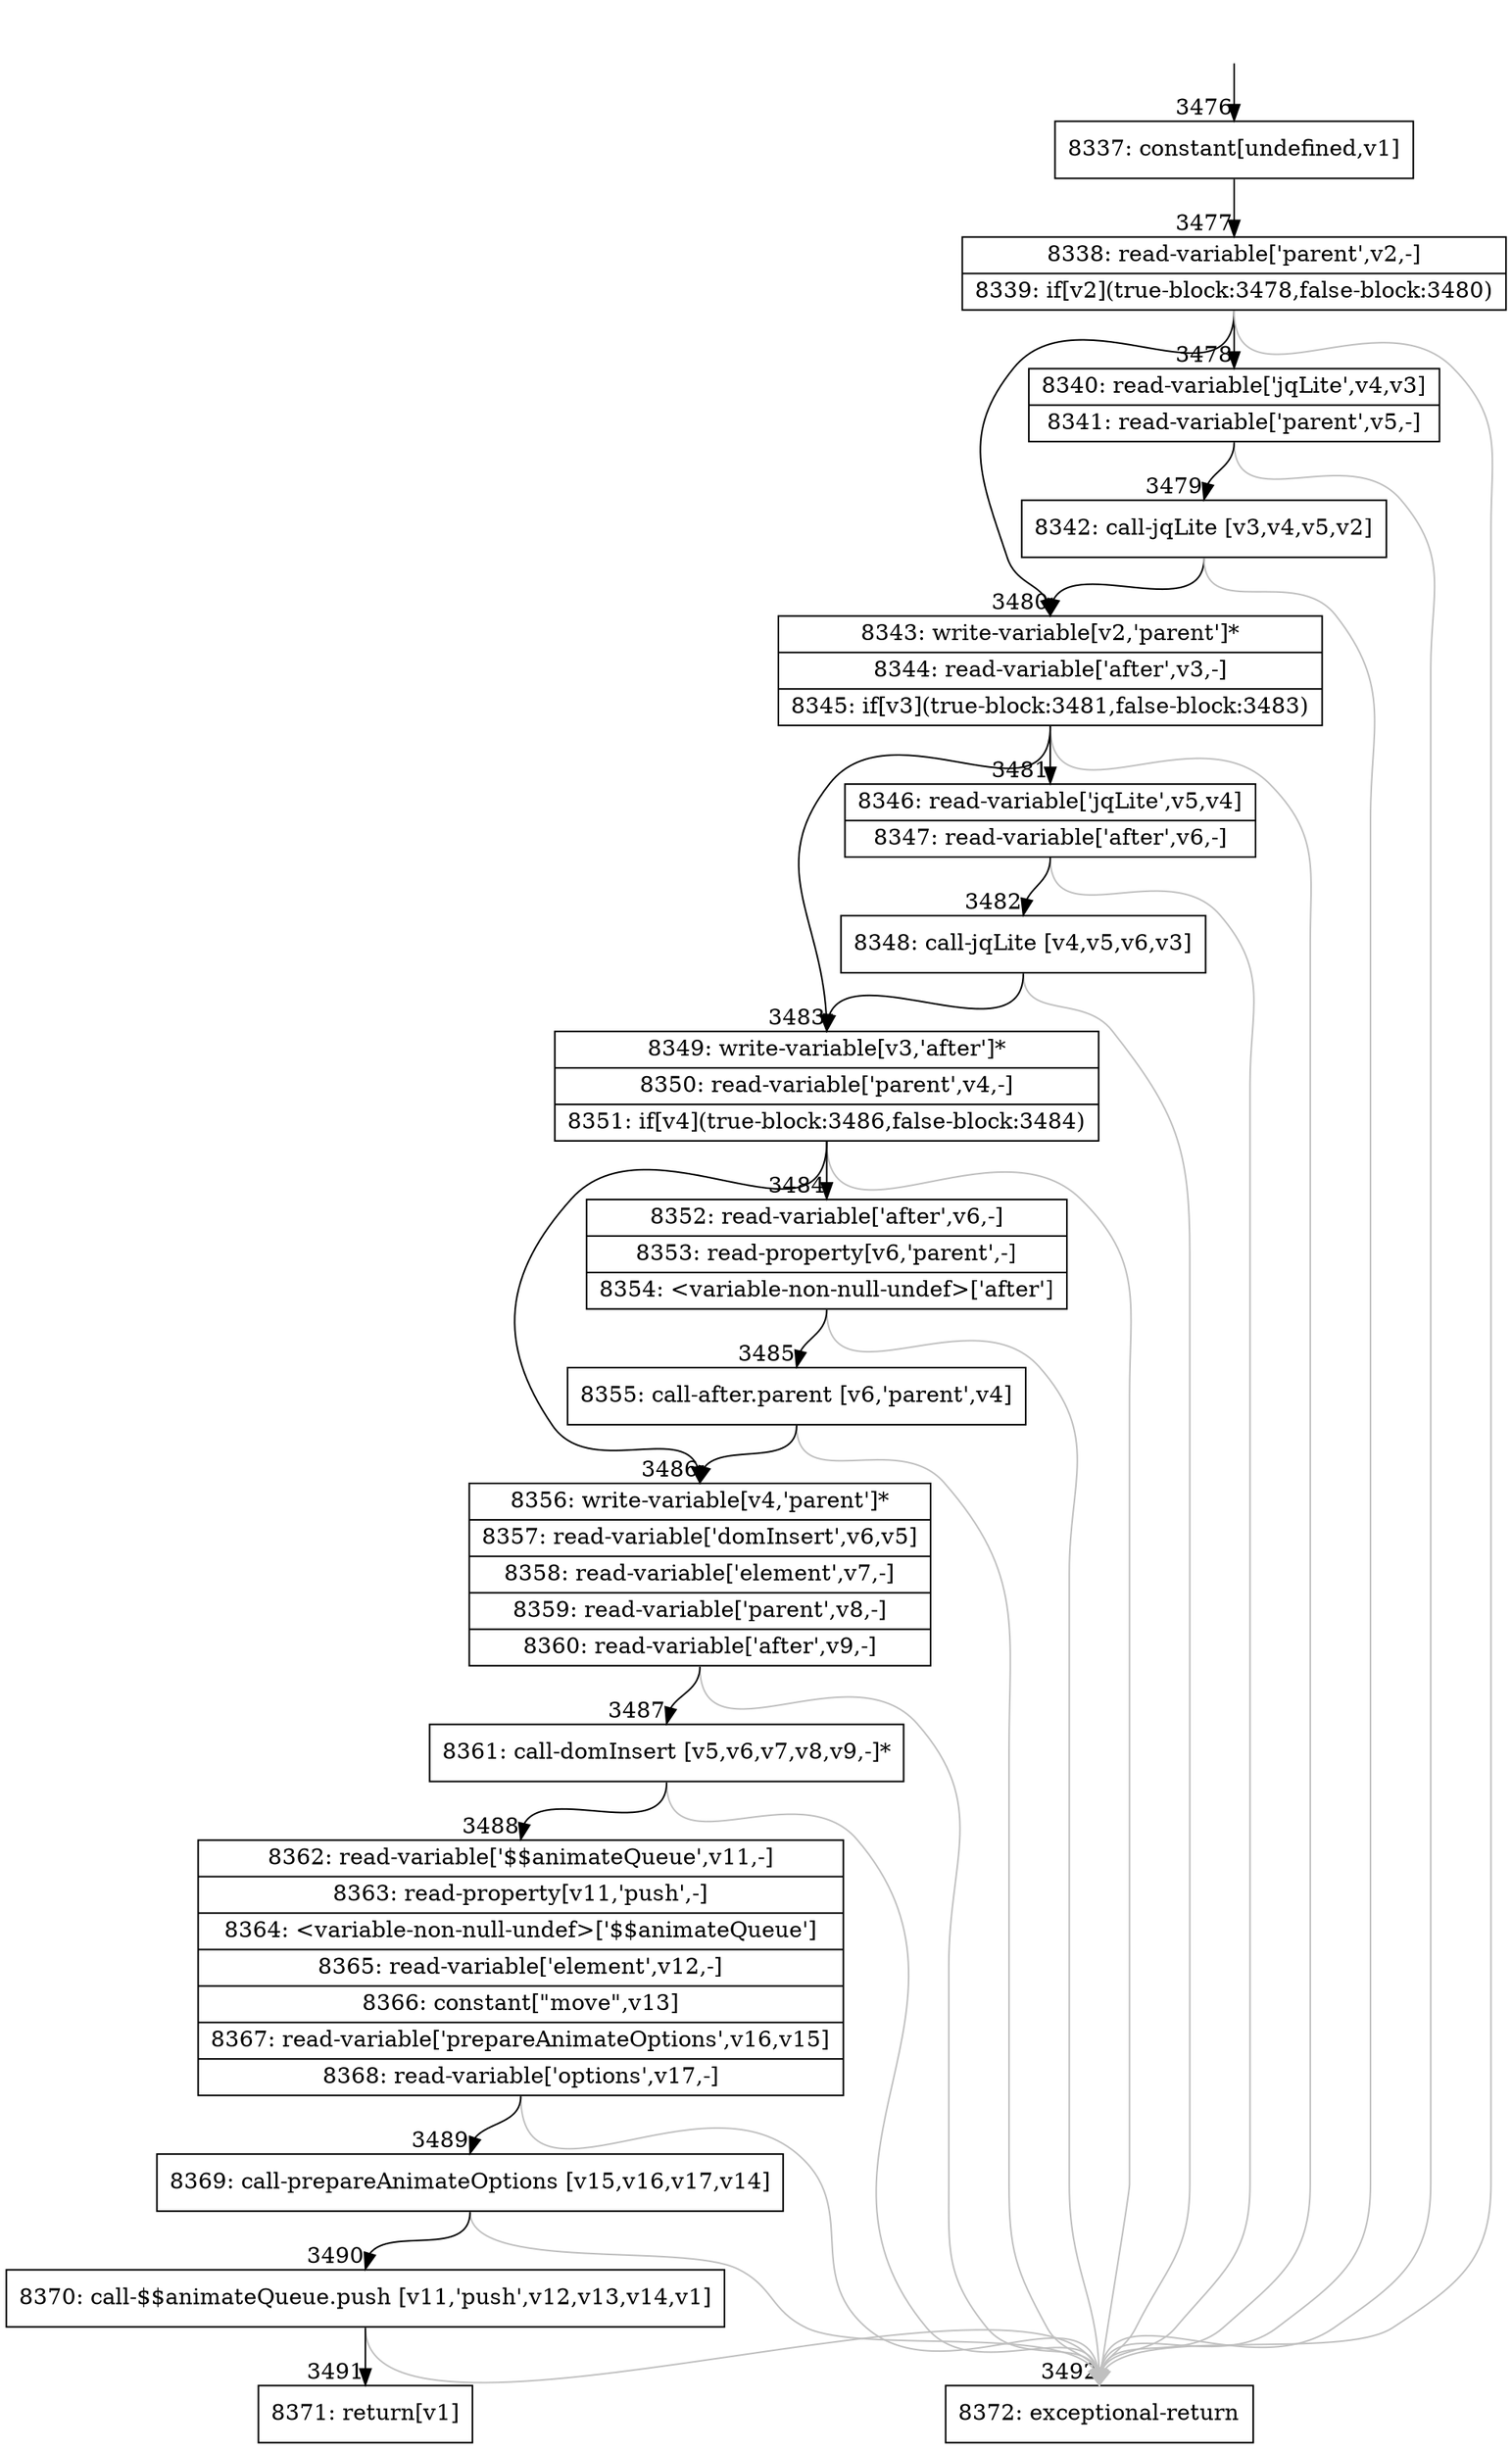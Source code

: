 digraph {
rankdir="TD"
BB_entry287[shape=none,label=""];
BB_entry287 -> BB3476 [tailport=s, headport=n, headlabel="    3476"]
BB3476 [shape=record label="{8337: constant[undefined,v1]}" ] 
BB3476 -> BB3477 [tailport=s, headport=n, headlabel="      3477"]
BB3477 [shape=record label="{8338: read-variable['parent',v2,-]|8339: if[v2](true-block:3478,false-block:3480)}" ] 
BB3477 -> BB3480 [tailport=s, headport=n, headlabel="      3480"]
BB3477 -> BB3478 [tailport=s, headport=n, headlabel="      3478"]
BB3477 -> BB3492 [tailport=s, headport=n, color=gray, headlabel="      3492"]
BB3478 [shape=record label="{8340: read-variable['jqLite',v4,v3]|8341: read-variable['parent',v5,-]}" ] 
BB3478 -> BB3479 [tailport=s, headport=n, headlabel="      3479"]
BB3478 -> BB3492 [tailport=s, headport=n, color=gray]
BB3479 [shape=record label="{8342: call-jqLite [v3,v4,v5,v2]}" ] 
BB3479 -> BB3480 [tailport=s, headport=n]
BB3479 -> BB3492 [tailport=s, headport=n, color=gray]
BB3480 [shape=record label="{8343: write-variable[v2,'parent']*|8344: read-variable['after',v3,-]|8345: if[v3](true-block:3481,false-block:3483)}" ] 
BB3480 -> BB3483 [tailport=s, headport=n, headlabel="      3483"]
BB3480 -> BB3481 [tailport=s, headport=n, headlabel="      3481"]
BB3480 -> BB3492 [tailport=s, headport=n, color=gray]
BB3481 [shape=record label="{8346: read-variable['jqLite',v5,v4]|8347: read-variable['after',v6,-]}" ] 
BB3481 -> BB3482 [tailport=s, headport=n, headlabel="      3482"]
BB3481 -> BB3492 [tailport=s, headport=n, color=gray]
BB3482 [shape=record label="{8348: call-jqLite [v4,v5,v6,v3]}" ] 
BB3482 -> BB3483 [tailport=s, headport=n]
BB3482 -> BB3492 [tailport=s, headport=n, color=gray]
BB3483 [shape=record label="{8349: write-variable[v3,'after']*|8350: read-variable['parent',v4,-]|8351: if[v4](true-block:3486,false-block:3484)}" ] 
BB3483 -> BB3486 [tailport=s, headport=n, headlabel="      3486"]
BB3483 -> BB3484 [tailport=s, headport=n, headlabel="      3484"]
BB3483 -> BB3492 [tailport=s, headport=n, color=gray]
BB3484 [shape=record label="{8352: read-variable['after',v6,-]|8353: read-property[v6,'parent',-]|8354: \<variable-non-null-undef\>['after']}" ] 
BB3484 -> BB3485 [tailport=s, headport=n, headlabel="      3485"]
BB3484 -> BB3492 [tailport=s, headport=n, color=gray]
BB3485 [shape=record label="{8355: call-after.parent [v6,'parent',v4]}" ] 
BB3485 -> BB3486 [tailport=s, headport=n]
BB3485 -> BB3492 [tailport=s, headport=n, color=gray]
BB3486 [shape=record label="{8356: write-variable[v4,'parent']*|8357: read-variable['domInsert',v6,v5]|8358: read-variable['element',v7,-]|8359: read-variable['parent',v8,-]|8360: read-variable['after',v9,-]}" ] 
BB3486 -> BB3487 [tailport=s, headport=n, headlabel="      3487"]
BB3486 -> BB3492 [tailport=s, headport=n, color=gray]
BB3487 [shape=record label="{8361: call-domInsert [v5,v6,v7,v8,v9,-]*}" ] 
BB3487 -> BB3488 [tailport=s, headport=n, headlabel="      3488"]
BB3487 -> BB3492 [tailport=s, headport=n, color=gray]
BB3488 [shape=record label="{8362: read-variable['$$animateQueue',v11,-]|8363: read-property[v11,'push',-]|8364: \<variable-non-null-undef\>['$$animateQueue']|8365: read-variable['element',v12,-]|8366: constant[\"move\",v13]|8367: read-variable['prepareAnimateOptions',v16,v15]|8368: read-variable['options',v17,-]}" ] 
BB3488 -> BB3489 [tailport=s, headport=n, headlabel="      3489"]
BB3488 -> BB3492 [tailport=s, headport=n, color=gray]
BB3489 [shape=record label="{8369: call-prepareAnimateOptions [v15,v16,v17,v14]}" ] 
BB3489 -> BB3490 [tailport=s, headport=n, headlabel="      3490"]
BB3489 -> BB3492 [tailport=s, headport=n, color=gray]
BB3490 [shape=record label="{8370: call-$$animateQueue.push [v11,'push',v12,v13,v14,v1]}" ] 
BB3490 -> BB3491 [tailport=s, headport=n, headlabel="      3491"]
BB3490 -> BB3492 [tailport=s, headport=n, color=gray]
BB3491 [shape=record label="{8371: return[v1]}" ] 
BB3492 [shape=record label="{8372: exceptional-return}" ] 
//#$~ 5209
}
